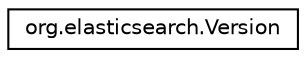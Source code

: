 digraph "Graphical Class Hierarchy"
{
  edge [fontname="Helvetica",fontsize="10",labelfontname="Helvetica",labelfontsize="10"];
  node [fontname="Helvetica",fontsize="10",shape=record];
  rankdir="LR";
  Node0 [label="org.elasticsearch.Version",height=0.2,width=0.4,color="black", fillcolor="white", style="filled",URL="$classorg_1_1elasticsearch_1_1_version.html"];
}
